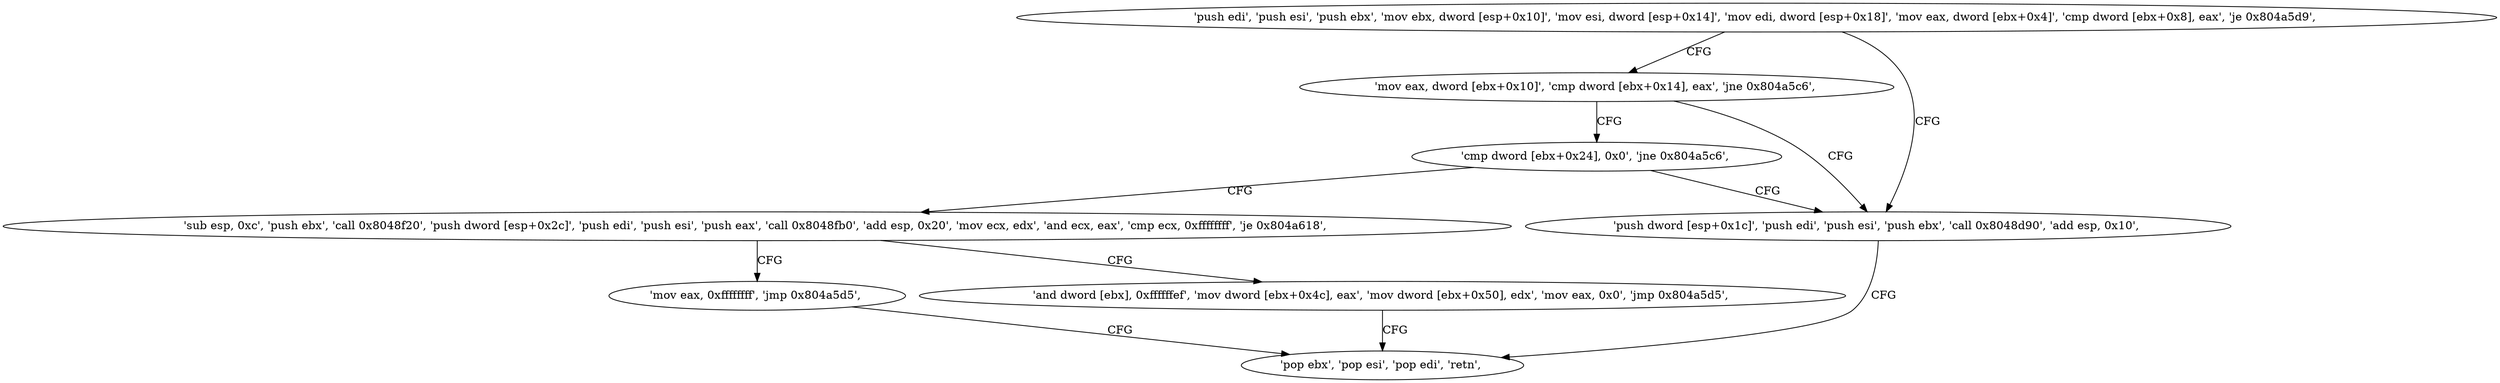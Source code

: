digraph "func" {
"134522287" [label = "'push edi', 'push esi', 'push ebx', 'mov ebx, dword [esp+0x10]', 'mov esi, dword [esp+0x14]', 'mov edi, dword [esp+0x18]', 'mov eax, dword [ebx+0x4]', 'cmp dword [ebx+0x8], eax', 'je 0x804a5d9', " ]
"134522329" [label = "'mov eax, dword [ebx+0x10]', 'cmp dword [ebx+0x14], eax', 'jne 0x804a5c6', " ]
"134522310" [label = "'push dword [esp+0x1c]', 'push edi', 'push esi', 'push ebx', 'call 0x8048d90', 'add esp, 0x10', " ]
"134522337" [label = "'cmp dword [ebx+0x24], 0x0', 'jne 0x804a5c6', " ]
"134522325" [label = "'pop ebx', 'pop esi', 'pop edi', 'retn', " ]
"134522343" [label = "'sub esp, 0xc', 'push ebx', 'call 0x8048f20', 'push dword [esp+0x2c]', 'push edi', 'push esi', 'push eax', 'call 0x8048fb0', 'add esp, 0x20', 'mov ecx, edx', 'and ecx, eax', 'cmp ecx, 0xffffffff', 'je 0x804a618', " ]
"134522392" [label = "'mov eax, 0xffffffff', 'jmp 0x804a5d5', " ]
"134522376" [label = "'and dword [ebx], 0xffffffef', 'mov dword [ebx+0x4c], eax', 'mov dword [ebx+0x50], edx', 'mov eax, 0x0', 'jmp 0x804a5d5', " ]
"134522287" -> "134522329" [ label = "CFG" ]
"134522287" -> "134522310" [ label = "CFG" ]
"134522329" -> "134522310" [ label = "CFG" ]
"134522329" -> "134522337" [ label = "CFG" ]
"134522310" -> "134522325" [ label = "CFG" ]
"134522337" -> "134522310" [ label = "CFG" ]
"134522337" -> "134522343" [ label = "CFG" ]
"134522343" -> "134522392" [ label = "CFG" ]
"134522343" -> "134522376" [ label = "CFG" ]
"134522392" -> "134522325" [ label = "CFG" ]
"134522376" -> "134522325" [ label = "CFG" ]
}
